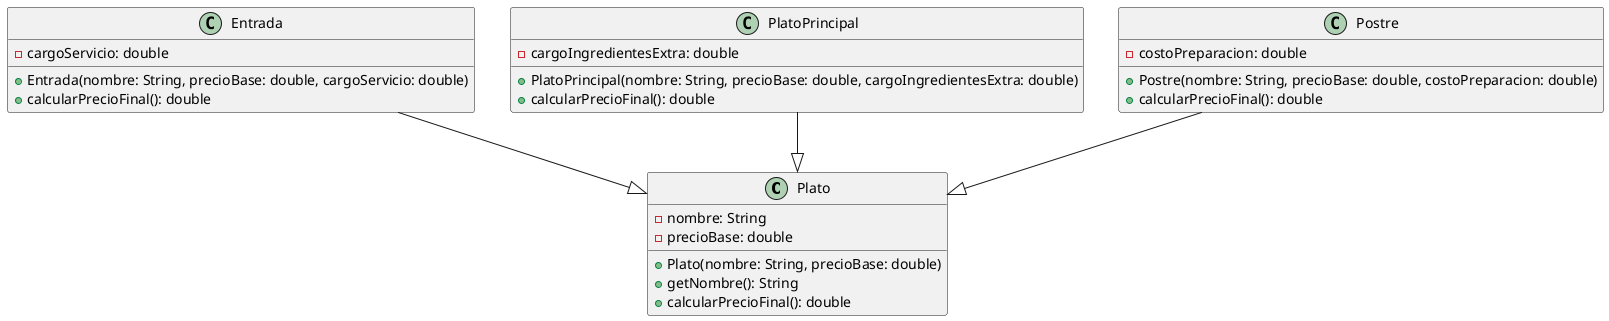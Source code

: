 @startuml
class Plato {
    - nombre: String
    - precioBase: double
    + Plato(nombre: String, precioBase: double)
    + getNombre(): String
    + calcularPrecioFinal(): double
}

class Entrada {
    - cargoServicio: double
    + Entrada(nombre: String, precioBase: double, cargoServicio: double)
    + calcularPrecioFinal(): double
}

class PlatoPrincipal {
    - cargoIngredientesExtra: double
    + PlatoPrincipal(nombre: String, precioBase: double, cargoIngredientesExtra: double)
    + calcularPrecioFinal(): double
}

class Postre {
    - costoPreparacion: double
    + Postre(nombre: String, precioBase: double, costoPreparacion: double)
    + calcularPrecioFinal(): double
}

Entrada --|> Plato
PlatoPrincipal --|> Plato
Postre --|> Plato
@enduml
